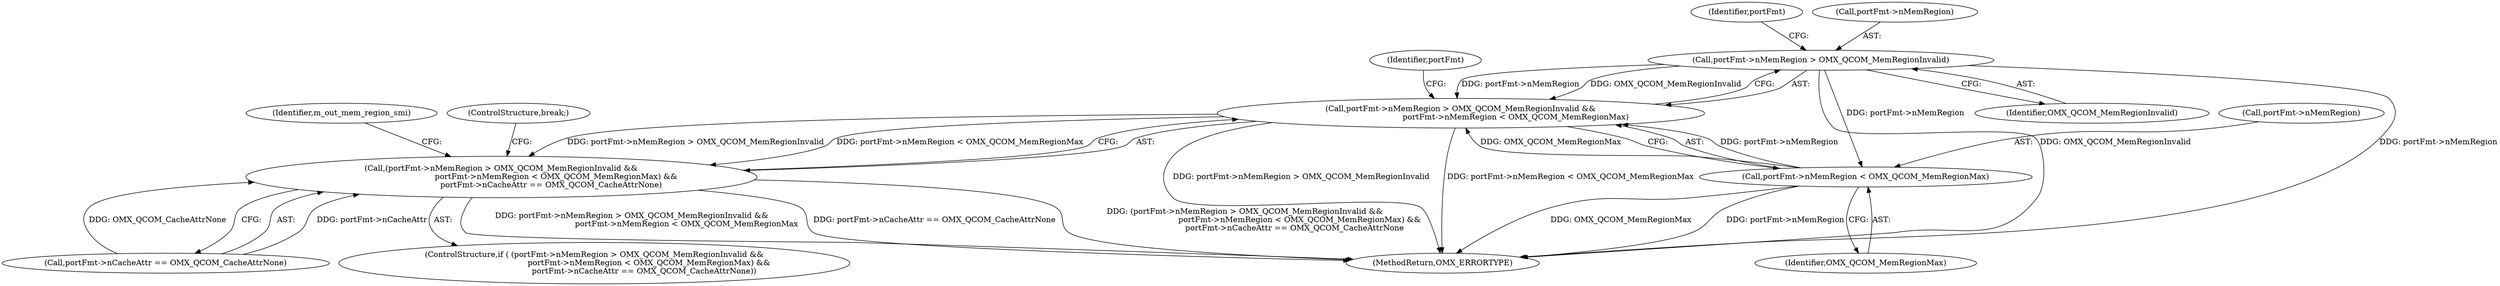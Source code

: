 digraph "0_Android_560ccdb509a7b86186fac0fce1b25bd9a3e6a6e8_2@pointer" {
"1001596" [label="(Call,portFmt->nMemRegion > OMX_QCOM_MemRegionInvalid)"];
"1001595" [label="(Call,portFmt->nMemRegion > OMX_QCOM_MemRegionInvalid &&\n                                            portFmt->nMemRegion < OMX_QCOM_MemRegionMax)"];
"1001594" [label="(Call,(portFmt->nMemRegion > OMX_QCOM_MemRegionInvalid &&\n                                            portFmt->nMemRegion < OMX_QCOM_MemRegionMax) &&\n                                        portFmt->nCacheAttr == OMX_QCOM_CacheAttrNone)"];
"1001601" [label="(Call,portFmt->nMemRegion < OMX_QCOM_MemRegionMax)"];
"1001596" [label="(Call,portFmt->nMemRegion > OMX_QCOM_MemRegionInvalid)"];
"1001593" [label="(ControlStructure,if ( (portFmt->nMemRegion > OMX_QCOM_MemRegionInvalid &&\n                                            portFmt->nMemRegion < OMX_QCOM_MemRegionMax) &&\n                                        portFmt->nCacheAttr == OMX_QCOM_CacheAttrNone))"];
"1001594" [label="(Call,(portFmt->nMemRegion > OMX_QCOM_MemRegionInvalid &&\n                                            portFmt->nMemRegion < OMX_QCOM_MemRegionMax) &&\n                                        portFmt->nCacheAttr == OMX_QCOM_CacheAttrNone)"];
"1001595" [label="(Call,portFmt->nMemRegion > OMX_QCOM_MemRegionInvalid &&\n                                            portFmt->nMemRegion < OMX_QCOM_MemRegionMax)"];
"1003102" [label="(MethodReturn,OMX_ERRORTYPE)"];
"1001613" [label="(Identifier,m_out_mem_region_smi)"];
"1001605" [label="(Identifier,OMX_QCOM_MemRegionMax)"];
"1001600" [label="(Identifier,OMX_QCOM_MemRegionInvalid)"];
"1001608" [label="(Identifier,portFmt)"];
"1001606" [label="(Call,portFmt->nCacheAttr == OMX_QCOM_CacheAttrNone)"];
"1001602" [label="(Call,portFmt->nMemRegion)"];
"1001625" [label="(ControlStructure,break;)"];
"1001601" [label="(Call,portFmt->nMemRegion < OMX_QCOM_MemRegionMax)"];
"1001603" [label="(Identifier,portFmt)"];
"1001597" [label="(Call,portFmt->nMemRegion)"];
"1001596" -> "1001595"  [label="AST: "];
"1001596" -> "1001600"  [label="CFG: "];
"1001597" -> "1001596"  [label="AST: "];
"1001600" -> "1001596"  [label="AST: "];
"1001603" -> "1001596"  [label="CFG: "];
"1001595" -> "1001596"  [label="CFG: "];
"1001596" -> "1003102"  [label="DDG: OMX_QCOM_MemRegionInvalid"];
"1001596" -> "1003102"  [label="DDG: portFmt->nMemRegion"];
"1001596" -> "1001595"  [label="DDG: portFmt->nMemRegion"];
"1001596" -> "1001595"  [label="DDG: OMX_QCOM_MemRegionInvalid"];
"1001596" -> "1001601"  [label="DDG: portFmt->nMemRegion"];
"1001595" -> "1001594"  [label="AST: "];
"1001595" -> "1001601"  [label="CFG: "];
"1001601" -> "1001595"  [label="AST: "];
"1001608" -> "1001595"  [label="CFG: "];
"1001594" -> "1001595"  [label="CFG: "];
"1001595" -> "1003102"  [label="DDG: portFmt->nMemRegion > OMX_QCOM_MemRegionInvalid"];
"1001595" -> "1003102"  [label="DDG: portFmt->nMemRegion < OMX_QCOM_MemRegionMax"];
"1001595" -> "1001594"  [label="DDG: portFmt->nMemRegion > OMX_QCOM_MemRegionInvalid"];
"1001595" -> "1001594"  [label="DDG: portFmt->nMemRegion < OMX_QCOM_MemRegionMax"];
"1001601" -> "1001595"  [label="DDG: portFmt->nMemRegion"];
"1001601" -> "1001595"  [label="DDG: OMX_QCOM_MemRegionMax"];
"1001594" -> "1001593"  [label="AST: "];
"1001594" -> "1001606"  [label="CFG: "];
"1001606" -> "1001594"  [label="AST: "];
"1001613" -> "1001594"  [label="CFG: "];
"1001625" -> "1001594"  [label="CFG: "];
"1001594" -> "1003102"  [label="DDG: portFmt->nCacheAttr == OMX_QCOM_CacheAttrNone"];
"1001594" -> "1003102"  [label="DDG: (portFmt->nMemRegion > OMX_QCOM_MemRegionInvalid &&\n                                            portFmt->nMemRegion < OMX_QCOM_MemRegionMax) &&\n                                        portFmt->nCacheAttr == OMX_QCOM_CacheAttrNone"];
"1001594" -> "1003102"  [label="DDG: portFmt->nMemRegion > OMX_QCOM_MemRegionInvalid &&\n                                            portFmt->nMemRegion < OMX_QCOM_MemRegionMax"];
"1001606" -> "1001594"  [label="DDG: portFmt->nCacheAttr"];
"1001606" -> "1001594"  [label="DDG: OMX_QCOM_CacheAttrNone"];
"1001601" -> "1001605"  [label="CFG: "];
"1001602" -> "1001601"  [label="AST: "];
"1001605" -> "1001601"  [label="AST: "];
"1001601" -> "1003102"  [label="DDG: OMX_QCOM_MemRegionMax"];
"1001601" -> "1003102"  [label="DDG: portFmt->nMemRegion"];
}
